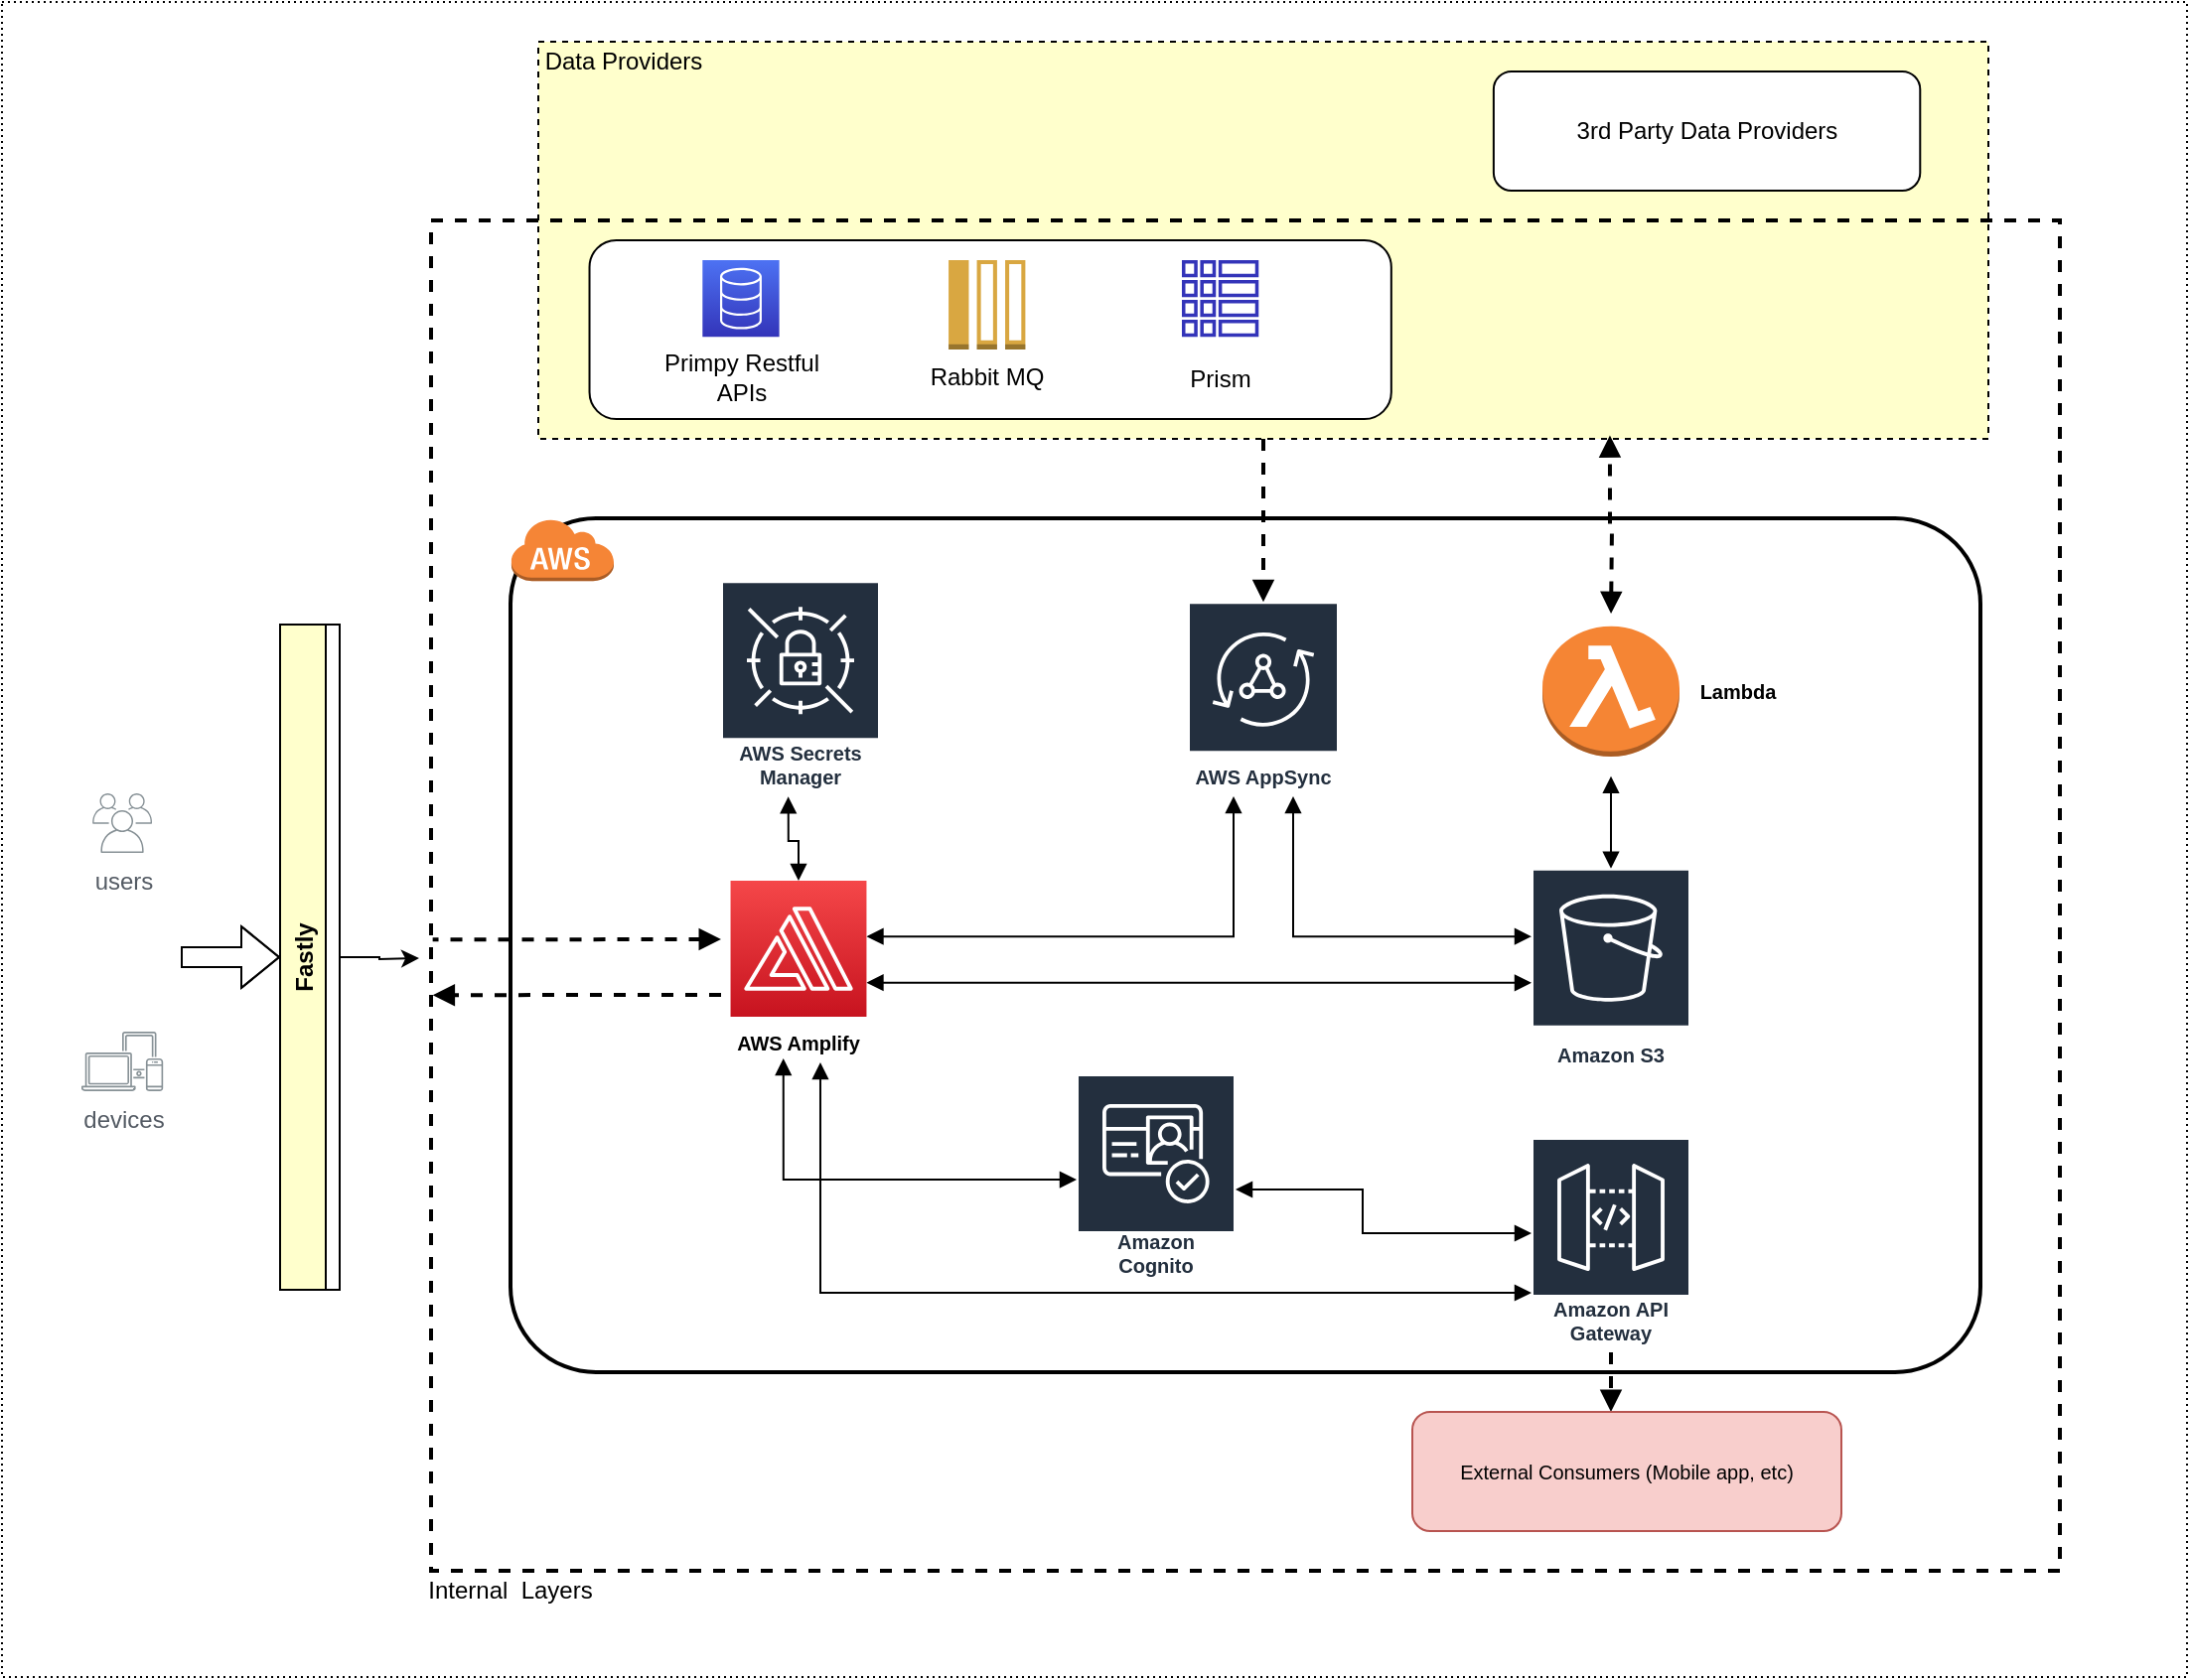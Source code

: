 <mxfile version="14.6.13" type="github">
  <diagram name="Page-1" id="5f0bae14-7c28-e335-631c-24af17079c00">
    <mxGraphModel dx="1447" dy="1071" grid="1" gridSize="10" guides="1" tooltips="1" connect="1" arrows="1" fold="1" page="1" pageScale="1" pageWidth="1100" pageHeight="850" background="#ffffff" math="0" shadow="0">
      <root>
        <mxCell id="0" />
        <mxCell id="1" parent="0" />
        <mxCell id="XYLWTB2hJHx9awdFAHo3-33" value="" style="group" parent="1" vertex="1" connectable="0">
          <mxGeometry x="270" y="20" width="730" height="200" as="geometry" />
        </mxCell>
        <mxCell id="XYLWTB2hJHx9awdFAHo3-29" value="" style="group" parent="XYLWTB2hJHx9awdFAHo3-33" vertex="1" connectable="0">
          <mxGeometry width="730" height="200" as="geometry" />
        </mxCell>
        <mxCell id="XYLWTB2hJHx9awdFAHo3-8" value="" style="rounded=0;whiteSpace=wrap;html=1;dashed=1;shadow=0;fillColor=#FFFFCC;" parent="XYLWTB2hJHx9awdFAHo3-29" vertex="1">
          <mxGeometry width="730" height="200" as="geometry" />
        </mxCell>
        <mxCell id="XYLWTB2hJHx9awdFAHo3-10" value="Data Providers" style="text;html=1;strokeColor=none;fillColor=none;align=center;verticalAlign=middle;whiteSpace=wrap;rounded=0;dashed=1;" parent="XYLWTB2hJHx9awdFAHo3-29" vertex="1">
          <mxGeometry width="85.882" height="20" as="geometry" />
        </mxCell>
        <mxCell id="XYLWTB2hJHx9awdFAHo3-6" value="3rd Party Data Providers" style="rounded=1;whiteSpace=wrap;html=1;" parent="XYLWTB2hJHx9awdFAHo3-33" vertex="1">
          <mxGeometry x="480.941" y="15" width="214.706" height="60" as="geometry" />
        </mxCell>
        <mxCell id="XYLWTB2hJHx9awdFAHo3-32" value="" style="group" parent="XYLWTB2hJHx9awdFAHo3-33" vertex="1" connectable="0">
          <mxGeometry x="25.765" y="100" width="403.647" height="90" as="geometry" />
        </mxCell>
        <mxCell id="XYLWTB2hJHx9awdFAHo3-5" value="" style="rounded=1;whiteSpace=wrap;html=1;" parent="XYLWTB2hJHx9awdFAHo3-32" vertex="1">
          <mxGeometry width="403.647" height="90" as="geometry" />
        </mxCell>
        <mxCell id="XYLWTB2hJHx9awdFAHo3-15" value="" style="group" parent="XYLWTB2hJHx9awdFAHo3-32" vertex="1" connectable="0">
          <mxGeometry x="25.765" y="10" width="100.912" height="69" as="geometry" />
        </mxCell>
        <mxCell id="XYLWTB2hJHx9awdFAHo3-13" value="" style="points=[[0,0,0],[0.25,0,0],[0.5,0,0],[0.75,0,0],[1,0,0],[0,1,0],[0.25,1,0],[0.5,1,0],[0.75,1,0],[1,1,0],[0,0.25,0],[0,0.5,0],[0,0.75,0],[1,0.25,0],[1,0.5,0],[1,0.75,0]];outlineConnect=0;fontColor=#232F3E;gradientColor=#4D72F3;gradientDirection=north;fillColor=#3334B9;strokeColor=#ffffff;dashed=0;verticalLabelPosition=bottom;verticalAlign=top;align=center;html=1;fontSize=12;fontStyle=0;aspect=fixed;shape=mxgraph.aws4.resourceIcon;resIcon=mxgraph.aws4.database;" parent="XYLWTB2hJHx9awdFAHo3-15" vertex="1">
          <mxGeometry x="31.132" width="38.647" height="38.647" as="geometry" />
        </mxCell>
        <mxCell id="XYLWTB2hJHx9awdFAHo3-14" value="Primpy Restful APIs" style="text;html=1;strokeColor=none;fillColor=none;align=center;verticalAlign=middle;whiteSpace=wrap;rounded=0;dashed=1;" parent="XYLWTB2hJHx9awdFAHo3-15" vertex="1">
          <mxGeometry y="49" width="100.912" height="20" as="geometry" />
        </mxCell>
        <mxCell id="XYLWTB2hJHx9awdFAHo3-17" value="" style="group" parent="XYLWTB2hJHx9awdFAHo3-32" vertex="1" connectable="0">
          <mxGeometry x="157.165" y="10" width="85.882" height="69" as="geometry" />
        </mxCell>
        <mxCell id="XYLWTB2hJHx9awdFAHo3-27" value="" style="group" parent="XYLWTB2hJHx9awdFAHo3-17" vertex="1" connectable="0">
          <mxGeometry width="85.882" height="69" as="geometry" />
        </mxCell>
        <mxCell id="XYLWTB2hJHx9awdFAHo3-11" value="" style="outlineConnect=0;dashed=0;verticalLabelPosition=bottom;verticalAlign=top;align=center;html=1;shape=mxgraph.aws3.message;fillColor=#D9A741;gradientColor=none;" parent="XYLWTB2hJHx9awdFAHo3-27" vertex="1">
          <mxGeometry x="23.618" width="38.647" height="45" as="geometry" />
        </mxCell>
        <mxCell id="XYLWTB2hJHx9awdFAHo3-16" value="Rabbit MQ" style="text;html=1;strokeColor=none;fillColor=none;align=center;verticalAlign=middle;whiteSpace=wrap;rounded=0;dashed=1;" parent="XYLWTB2hJHx9awdFAHo3-27" vertex="1">
          <mxGeometry y="49" width="85.882" height="20" as="geometry" />
        </mxCell>
        <mxCell id="XYLWTB2hJHx9awdFAHo3-26" value="" style="group" parent="XYLWTB2hJHx9awdFAHo3-32" vertex="1" connectable="0">
          <mxGeometry x="267.094" y="10" width="100.912" height="69.5" as="geometry" />
        </mxCell>
        <mxCell id="XYLWTB2hJHx9awdFAHo3-18" value="" style="outlineConnect=0;fontColor=#232F3E;gradientColor=none;fillColor=#3334B9;strokeColor=none;dashed=0;verticalLabelPosition=bottom;verticalAlign=top;align=center;html=1;fontSize=12;fontStyle=0;aspect=fixed;pointerEvents=1;shape=mxgraph.aws4.global_secondary_index;" parent="XYLWTB2hJHx9awdFAHo3-26" vertex="1">
          <mxGeometry x="31.132" width="38.647" height="38.647" as="geometry" />
        </mxCell>
        <mxCell id="XYLWTB2hJHx9awdFAHo3-25" value="Prism" style="text;html=1;strokeColor=none;fillColor=none;align=center;verticalAlign=middle;whiteSpace=wrap;rounded=0;dashed=1;" parent="XYLWTB2hJHx9awdFAHo3-26" vertex="1">
          <mxGeometry y="49.5" width="100.912" height="20" as="geometry" />
        </mxCell>
        <mxCell id="XYLWTB2hJHx9awdFAHo3-43" value="" style="group" parent="1" vertex="1" connectable="0">
          <mxGeometry x="40" y="313.5" width="1060" height="530" as="geometry" />
        </mxCell>
        <mxCell id="XYLWTB2hJHx9awdFAHo3-1" value="users" style="outlineConnect=0;gradientColor=none;fontColor=#545B64;strokeColor=none;fillColor=#879196;dashed=0;verticalLabelPosition=bottom;verticalAlign=top;align=center;html=1;fontSize=12;fontStyle=0;aspect=fixed;shape=mxgraph.aws4.illustration_users;pointerEvents=1" parent="XYLWTB2hJHx9awdFAHo3-43" vertex="1">
          <mxGeometry x="5.55" y="85" width="30" height="30" as="geometry" />
        </mxCell>
        <mxCell id="XYLWTB2hJHx9awdFAHo3-2" value="devices" style="outlineConnect=0;gradientColor=none;fontColor=#545B64;strokeColor=none;fillColor=#879196;dashed=0;verticalLabelPosition=bottom;verticalAlign=top;align=center;html=1;fontSize=12;fontStyle=0;aspect=fixed;shape=mxgraph.aws4.illustration_devices;pointerEvents=1" parent="XYLWTB2hJHx9awdFAHo3-43" vertex="1">
          <mxGeometry y="205" width="41.1" height="30" as="geometry" />
        </mxCell>
        <mxCell id="XYLWTB2hJHx9awdFAHo3-40" value="" style="edgeStyle=orthogonalEdgeStyle;rounded=0;orthogonalLoop=1;jettySize=auto;html=1;" parent="XYLWTB2hJHx9awdFAHo3-43" source="XYLWTB2hJHx9awdFAHo3-35" edge="1">
          <mxGeometry relative="1" as="geometry">
            <mxPoint x="170" y="168" as="targetPoint" />
          </mxGeometry>
        </mxCell>
        <mxCell id="XYLWTB2hJHx9awdFAHo3-42" style="edgeStyle=orthogonalEdgeStyle;shape=flexArrow;rounded=0;orthogonalLoop=1;jettySize=auto;html=1;startArrow=block;endArrow=none;endFill=0;" parent="XYLWTB2hJHx9awdFAHo3-43" source="XYLWTB2hJHx9awdFAHo3-35" edge="1">
          <mxGeometry relative="1" as="geometry">
            <mxPoint x="50" y="167.5" as="targetPoint" />
          </mxGeometry>
        </mxCell>
        <mxCell id="XYLWTB2hJHx9awdFAHo3-35" value="Fastly" style="swimlane;horizontal=0;rounded=0;shadow=0;strokeWidth=1;fillColor=#FFFFCC;" parent="XYLWTB2hJHx9awdFAHo3-43" vertex="1">
          <mxGeometry x="100" width="30" height="335" as="geometry">
            <mxRectangle x="140" y="245" width="30" height="60" as="alternateBounds" />
          </mxGeometry>
        </mxCell>
        <mxCell id="XYLWTB2hJHx9awdFAHo3-76" value="" style="whiteSpace=wrap;html=1;rounded=0;shadow=0;fontSize=10;strokeWidth=1;fillColor=none;dashed=1;dashPattern=1 2;" parent="XYLWTB2hJHx9awdFAHo3-43" vertex="1">
          <mxGeometry x="-40" y="-313.5" width="1100" height="843.5" as="geometry" />
        </mxCell>
        <mxCell id="XYLWTB2hJHx9awdFAHo3-46" style="rounded=0;orthogonalLoop=1;jettySize=auto;html=1;startArrow=none;endArrow=block;endFill=1;startFill=0;dashed=1;strokeWidth=2;" parent="1" source="XYLWTB2hJHx9awdFAHo3-8" target="XYLWTB2hJHx9awdFAHo3-34" edge="1">
          <mxGeometry relative="1" as="geometry" />
        </mxCell>
        <mxCell id="XYLWTB2hJHx9awdFAHo3-66" style="edgeStyle=orthogonalEdgeStyle;rounded=0;orthogonalLoop=1;jettySize=auto;html=1;entryX=0.739;entryY=0.991;entryDx=0;entryDy=0;entryPerimeter=0;fontSize=10;startArrow=block;startFill=1;endArrow=block;endFill=1;strokeWidth=2;dashed=1;" parent="1" target="XYLWTB2hJHx9awdFAHo3-8" edge="1">
          <mxGeometry relative="1" as="geometry">
            <mxPoint x="810.029" y="308" as="sourcePoint" />
          </mxGeometry>
        </mxCell>
        <mxCell id="XYLWTB2hJHx9awdFAHo3-69" style="edgeStyle=orthogonalEdgeStyle;rounded=0;orthogonalLoop=1;jettySize=auto;html=1;fontSize=10;startArrow=none;startFill=0;endArrow=block;endFill=1;strokeWidth=2;dashed=1;" parent="1" source="XYLWTB2hJHx9awdFAHo3-60" edge="1">
          <mxGeometry relative="1" as="geometry">
            <mxPoint x="810" y="710" as="targetPoint" />
          </mxGeometry>
        </mxCell>
        <mxCell id="XYLWTB2hJHx9awdFAHo3-44" value="" style="group" parent="1" vertex="1" connectable="0">
          <mxGeometry x="206" y="110" width="830" height="730" as="geometry" />
        </mxCell>
        <mxCell id="XYLWTB2hJHx9awdFAHo3-7" value="" style="rounded=0;whiteSpace=wrap;html=1;dashed=1;fillColor=none;strokeWidth=2;" parent="XYLWTB2hJHx9awdFAHo3-44" vertex="1">
          <mxGeometry x="10" width="820" height="680" as="geometry" />
        </mxCell>
        <mxCell id="XYLWTB2hJHx9awdFAHo3-9" value="Internal&amp;nbsp; Layers" style="text;html=1;strokeColor=none;fillColor=none;align=center;verticalAlign=middle;whiteSpace=wrap;rounded=0;dashed=1;" parent="XYLWTB2hJHx9awdFAHo3-44" vertex="1">
          <mxGeometry y="680" width="100" height="20" as="geometry" />
        </mxCell>
        <mxCell id="XYLWTB2hJHx9awdFAHo3-45" value="" style="group" parent="XYLWTB2hJHx9awdFAHo3-44" vertex="1" connectable="0">
          <mxGeometry x="50" y="150" width="740" height="430" as="geometry" />
        </mxCell>
        <mxCell id="XYLWTB2hJHx9awdFAHo3-36" value="" style="rounded=1;arcSize=10;dashed=0;fillColor=none;gradientColor=none;strokeWidth=2;shadow=0;" parent="XYLWTB2hJHx9awdFAHo3-45" vertex="1">
          <mxGeometry width="740" height="430" as="geometry" />
        </mxCell>
        <mxCell id="XYLWTB2hJHx9awdFAHo3-37" value="" style="dashed=0;html=1;shape=mxgraph.aws3.cloud;fillColor=#F58536;gradientColor=none;dashed=0;rounded=0;shadow=0;strokeWidth=1;" parent="XYLWTB2hJHx9awdFAHo3-45" vertex="1">
          <mxGeometry width="52" height="31.592" as="geometry" />
        </mxCell>
        <mxCell id="XYLWTB2hJHx9awdFAHo3-34" value="AWS AppSync" style="outlineConnect=0;fontColor=#232F3E;gradientColor=none;strokeColor=#ffffff;fillColor=#232F3E;dashed=0;verticalLabelPosition=middle;verticalAlign=bottom;align=center;html=1;whiteSpace=wrap;fontSize=10;fontStyle=1;spacing=3;shape=mxgraph.aws4.productIcon;prIcon=mxgraph.aws4.appsync;rounded=0;shadow=0;" parent="XYLWTB2hJHx9awdFAHo3-45" vertex="1">
          <mxGeometry x="341" y="42.12" width="76" height="97.88" as="geometry" />
        </mxCell>
        <mxCell id="XYLWTB2hJHx9awdFAHo3-50" value="AWS Secrets Manager" style="outlineConnect=0;fontColor=#232F3E;gradientColor=none;strokeColor=#ffffff;fillColor=#232F3E;dashed=0;verticalLabelPosition=middle;verticalAlign=bottom;align=center;html=1;whiteSpace=wrap;fontSize=10;fontStyle=1;spacing=3;shape=mxgraph.aws4.productIcon;prIcon=mxgraph.aws4.secrets_manager;rounded=0;shadow=0;" parent="XYLWTB2hJHx9awdFAHo3-45" vertex="1">
          <mxGeometry x="106" y="31.59" width="80" height="108.41" as="geometry" />
        </mxCell>
        <mxCell id="XYLWTB2hJHx9awdFAHo3-58" style="edgeStyle=orthogonalEdgeStyle;rounded=0;orthogonalLoop=1;jettySize=auto;html=1;entryX=0.391;entryY=0.948;entryDx=0;entryDy=0;fontSize=10;startArrow=block;startFill=1;endArrow=block;endFill=1;strokeWidth=1;entryPerimeter=0;" parent="XYLWTB2hJHx9awdFAHo3-45" source="XYLWTB2hJHx9awdFAHo3-51" target="XYLWTB2hJHx9awdFAHo3-52" edge="1">
          <mxGeometry relative="1" as="geometry" />
        </mxCell>
        <mxCell id="XYLWTB2hJHx9awdFAHo3-51" value="Amazon Cognito" style="outlineConnect=0;fontColor=#232F3E;gradientColor=none;strokeColor=#ffffff;fillColor=#232F3E;dashed=0;verticalLabelPosition=middle;verticalAlign=bottom;align=center;html=1;whiteSpace=wrap;fontSize=10;fontStyle=1;spacing=3;shape=mxgraph.aws4.productIcon;prIcon=mxgraph.aws4.cognito;rounded=0;shadow=0;" parent="XYLWTB2hJHx9awdFAHo3-45" vertex="1">
          <mxGeometry x="285" y="280" width="80" height="106.12" as="geometry" />
        </mxCell>
        <mxCell id="XYLWTB2hJHx9awdFAHo3-59" style="edgeStyle=orthogonalEdgeStyle;rounded=0;orthogonalLoop=1;jettySize=auto;html=1;fontSize=10;startArrow=block;startFill=1;endArrow=block;endFill=1;strokeWidth=1;" parent="XYLWTB2hJHx9awdFAHo3-45" source="XYLWTB2hJHx9awdFAHo3-47" target="XYLWTB2hJHx9awdFAHo3-34" edge="1">
          <mxGeometry relative="1" as="geometry">
            <Array as="points">
              <mxPoint x="364" y="210.612" />
            </Array>
          </mxGeometry>
        </mxCell>
        <mxCell id="XYLWTB2hJHx9awdFAHo3-63" style="edgeStyle=orthogonalEdgeStyle;rounded=0;orthogonalLoop=1;jettySize=auto;html=1;fontSize=10;startArrow=block;startFill=1;endArrow=block;endFill=1;strokeWidth=1;" parent="XYLWTB2hJHx9awdFAHo3-45" source="XYLWTB2hJHx9awdFAHo3-60" target="XYLWTB2hJHx9awdFAHo3-51" edge="1">
          <mxGeometry relative="1" as="geometry">
            <Array as="points">
              <mxPoint x="429" y="360" />
              <mxPoint x="429" y="338" />
            </Array>
          </mxGeometry>
        </mxCell>
        <mxCell id="XYLWTB2hJHx9awdFAHo3-75" style="edgeStyle=orthogonalEdgeStyle;rounded=0;orthogonalLoop=1;jettySize=auto;html=1;entryX=0.657;entryY=1.062;entryDx=0;entryDy=0;entryPerimeter=0;fontSize=10;startArrow=block;startFill=1;endArrow=block;endFill=1;strokeWidth=1;" parent="XYLWTB2hJHx9awdFAHo3-45" source="XYLWTB2hJHx9awdFAHo3-60" target="XYLWTB2hJHx9awdFAHo3-52" edge="1">
          <mxGeometry relative="1" as="geometry">
            <Array as="points">
              <mxPoint x="156" y="390" />
            </Array>
          </mxGeometry>
        </mxCell>
        <mxCell id="XYLWTB2hJHx9awdFAHo3-60" value="Amazon API Gateway" style="outlineConnect=0;fontColor=#232F3E;gradientColor=none;strokeColor=#ffffff;fillColor=#232F3E;dashed=0;verticalLabelPosition=middle;verticalAlign=bottom;align=center;html=1;whiteSpace=wrap;fontSize=10;fontStyle=1;spacing=3;shape=mxgraph.aws4.productIcon;prIcon=mxgraph.aws4.api_gateway;rounded=0;shadow=0;" parent="XYLWTB2hJHx9awdFAHo3-45" vertex="1">
          <mxGeometry x="514" y="312" width="80" height="108" as="geometry" />
        </mxCell>
        <mxCell id="XYLWTB2hJHx9awdFAHo3-62" style="edgeStyle=orthogonalEdgeStyle;rounded=0;orthogonalLoop=1;jettySize=auto;html=1;fontSize=10;startArrow=block;startFill=1;endArrow=block;endFill=1;strokeWidth=1;" parent="XYLWTB2hJHx9awdFAHo3-45" source="XYLWTB2hJHx9awdFAHo3-61" target="XYLWTB2hJHx9awdFAHo3-34" edge="1">
          <mxGeometry relative="1" as="geometry">
            <Array as="points">
              <mxPoint x="394" y="210.612" />
            </Array>
          </mxGeometry>
        </mxCell>
        <mxCell id="XYLWTB2hJHx9awdFAHo3-65" style="edgeStyle=orthogonalEdgeStyle;rounded=0;orthogonalLoop=1;jettySize=auto;html=1;entryX=1;entryY=0.75;entryDx=0;entryDy=0;entryPerimeter=0;fontSize=10;startArrow=block;startFill=1;endArrow=block;endFill=1;strokeWidth=1;" parent="XYLWTB2hJHx9awdFAHo3-45" source="XYLWTB2hJHx9awdFAHo3-61" target="XYLWTB2hJHx9awdFAHo3-47" edge="1">
          <mxGeometry relative="1" as="geometry">
            <Array as="points">
              <mxPoint x="349" y="234.306" />
            </Array>
          </mxGeometry>
        </mxCell>
        <mxCell id="XYLWTB2hJHx9awdFAHo3-67" style="edgeStyle=orthogonalEdgeStyle;rounded=0;orthogonalLoop=1;jettySize=auto;html=1;fontSize=10;startArrow=block;startFill=1;endArrow=block;endFill=1;strokeWidth=1;" parent="XYLWTB2hJHx9awdFAHo3-45" source="XYLWTB2hJHx9awdFAHo3-61" edge="1">
          <mxGeometry relative="1" as="geometry">
            <mxPoint x="554" y="129.878" as="targetPoint" />
          </mxGeometry>
        </mxCell>
        <mxCell id="XYLWTB2hJHx9awdFAHo3-61" value="Amazon S3" style="outlineConnect=0;fontColor=#232F3E;gradientColor=none;strokeColor=#ffffff;fillColor=#232F3E;dashed=0;verticalLabelPosition=middle;verticalAlign=bottom;align=center;html=1;whiteSpace=wrap;fontSize=10;fontStyle=1;spacing=3;shape=mxgraph.aws4.productIcon;prIcon=mxgraph.aws4.s3;rounded=0;shadow=0;" parent="XYLWTB2hJHx9awdFAHo3-45" vertex="1">
          <mxGeometry x="514" y="176.39" width="80" height="103.61" as="geometry" />
        </mxCell>
        <mxCell id="XYLWTB2hJHx9awdFAHo3-68" value="" style="outlineConnect=0;dashed=0;verticalLabelPosition=bottom;verticalAlign=top;align=center;html=1;shape=mxgraph.aws3.lambda_function;fillColor=#F58534;gradientColor=none;rounded=0;shadow=0;fontSize=10;strokeWidth=1;" parent="XYLWTB2hJHx9awdFAHo3-45" vertex="1">
          <mxGeometry x="519.5" y="54.41" width="69" height="65.59" as="geometry" />
        </mxCell>
        <mxCell id="XYLWTB2hJHx9awdFAHo3-71" style="edgeStyle=none;rounded=0;orthogonalLoop=1;jettySize=auto;html=1;fontSize=10;startArrow=none;startFill=0;endArrow=block;endFill=1;entryX=0.001;entryY=0.584;entryDx=0;entryDy=0;entryPerimeter=0;dashed=1;strokeWidth=2;" parent="XYLWTB2hJHx9awdFAHo3-45" edge="1">
          <mxGeometry relative="1" as="geometry">
            <mxPoint x="-39.18" y="240.09" as="targetPoint" />
            <mxPoint x="106" y="239.995" as="sourcePoint" />
          </mxGeometry>
        </mxCell>
        <mxCell id="XYLWTB2hJHx9awdFAHo3-73" style="edgeStyle=orthogonalEdgeStyle;rounded=0;orthogonalLoop=1;jettySize=auto;html=1;entryX=0.189;entryY=0.326;entryDx=0;entryDy=0;entryPerimeter=0;fontSize=10;startArrow=block;startFill=1;endArrow=block;endFill=1;strokeWidth=1;" parent="XYLWTB2hJHx9awdFAHo3-45" source="XYLWTB2hJHx9awdFAHo3-47" target="XYLWTB2hJHx9awdFAHo3-36" edge="1">
          <mxGeometry relative="1" as="geometry" />
        </mxCell>
        <mxCell id="XYLWTB2hJHx9awdFAHo3-57" value="" style="group" parent="XYLWTB2hJHx9awdFAHo3-45" vertex="1" connectable="0">
          <mxGeometry x="106" y="182.531" width="78" height="90.388" as="geometry" />
        </mxCell>
        <mxCell id="vqbOvsc4mMTICmPKsldc-1" value="" style="group" vertex="1" connectable="0" parent="XYLWTB2hJHx9awdFAHo3-57">
          <mxGeometry x="4" width="70" height="90.388" as="geometry" />
        </mxCell>
        <mxCell id="XYLWTB2hJHx9awdFAHo3-47" value="" style="points=[[0,0,0],[0.25,0,0],[0.5,0,0],[0.75,0,0],[1,0,0],[0,1,0],[0.25,1,0],[0.5,1,0],[0.75,1,0],[1,1,0],[0,0.25,0],[0,0.5,0],[0,0.75,0],[1,0.25,0],[1,0.5,0],[1,0.75,0]];outlineConnect=0;fontColor=#232F3E;gradientColor=#F54749;gradientDirection=north;fillColor=#C7131F;strokeColor=#ffffff;dashed=0;verticalLabelPosition=bottom;verticalAlign=top;align=center;html=1;fontSize=12;fontStyle=0;aspect=fixed;shape=mxgraph.aws4.resourceIcon;resIcon=mxgraph.aws4.amplify;rounded=0;shadow=0;" parent="vqbOvsc4mMTICmPKsldc-1" vertex="1">
          <mxGeometry x="0.776" width="68.449" height="68.449" as="geometry" />
        </mxCell>
        <mxCell id="XYLWTB2hJHx9awdFAHo3-52" value="AWS Amplify" style="text;html=1;strokeColor=none;fillColor=none;align=center;verticalAlign=middle;whiteSpace=wrap;rounded=0;shadow=0;fontStyle=1;fontSize=10;" parent="vqbOvsc4mMTICmPKsldc-1" vertex="1">
          <mxGeometry y="72.837" width="70" height="17.551" as="geometry" />
        </mxCell>
        <mxCell id="XYLWTB2hJHx9awdFAHo3-54" style="edgeStyle=none;rounded=0;orthogonalLoop=1;jettySize=auto;html=1;fontSize=10;startArrow=block;startFill=1;endArrow=none;endFill=0;entryX=0.001;entryY=0.584;entryDx=0;entryDy=0;entryPerimeter=0;dashed=1;strokeWidth=2;" parent="XYLWTB2hJHx9awdFAHo3-44" edge="1">
          <mxGeometry relative="1" as="geometry">
            <mxPoint x="10.82" y="362.12" as="targetPoint" />
            <mxPoint x="156" y="362.025" as="sourcePoint" />
          </mxGeometry>
        </mxCell>
        <mxCell id="XYLWTB2hJHx9awdFAHo3-70" value="External Consumers (Mobile app, etc)" style="rounded=1;whiteSpace=wrap;html=1;shadow=0;fontSize=10;strokeWidth=1;fillColor=#f8cecc;strokeColor=#b85450;" parent="XYLWTB2hJHx9awdFAHo3-44" vertex="1">
          <mxGeometry x="504" y="600" width="216" height="60" as="geometry" />
        </mxCell>
        <mxCell id="vqbOvsc4mMTICmPKsldc-2" value="Lambda" style="text;html=1;strokeColor=none;fillColor=none;align=center;verticalAlign=middle;whiteSpace=wrap;rounded=0;dashed=1;fontStyle=1;fontSize=10;" vertex="1" parent="1">
          <mxGeometry x="834" y="337.205" width="80" height="20" as="geometry" />
        </mxCell>
      </root>
    </mxGraphModel>
  </diagram>
</mxfile>
